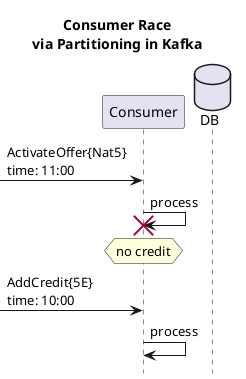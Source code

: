 @startuml
title Consumer Race
hide footbox
database DB order 10

title Consumer Race\nvia Partitioning in Kafka
hide footbox
database DB order 10

->Consumer: ActivateOffer{Nat5}\ntime: 11:00
Consumer->Consumer!!: process
hnote over Consumer: no credit
->Consumer: AddCredit{5E}\ntime: 10:00
Consumer->Consumer: process
@enduml
